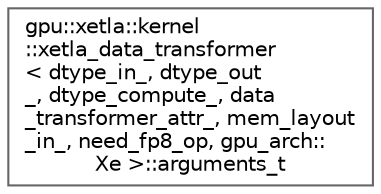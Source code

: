 digraph "Graphical Class Hierarchy"
{
 // LATEX_PDF_SIZE
  bgcolor="transparent";
  edge [fontname=Helvetica,fontsize=10,labelfontname=Helvetica,labelfontsize=10];
  node [fontname=Helvetica,fontsize=10,shape=box,height=0.2,width=0.4];
  rankdir="LR";
  Node0 [id="Node000000",label="gpu::xetla::kernel\l::xetla_data_transformer\l\< dtype_in_, dtype_out\l_, dtype_compute_, data\l_transformer_attr_, mem_layout\l_in_, need_fp8_op, gpu_arch::\lXe \>::arguments_t",height=0.2,width=0.4,color="grey40", fillcolor="white", style="filled",URL="$structgpu_1_1xetla_1_1kernel_1_1xetla__data__transformer_3_01dtype__in___00_01dtype__out___00_01eee9a0dbc5ed89980f008e699edc33af.html",tooltip="Arguments for gemm::run."];
}
